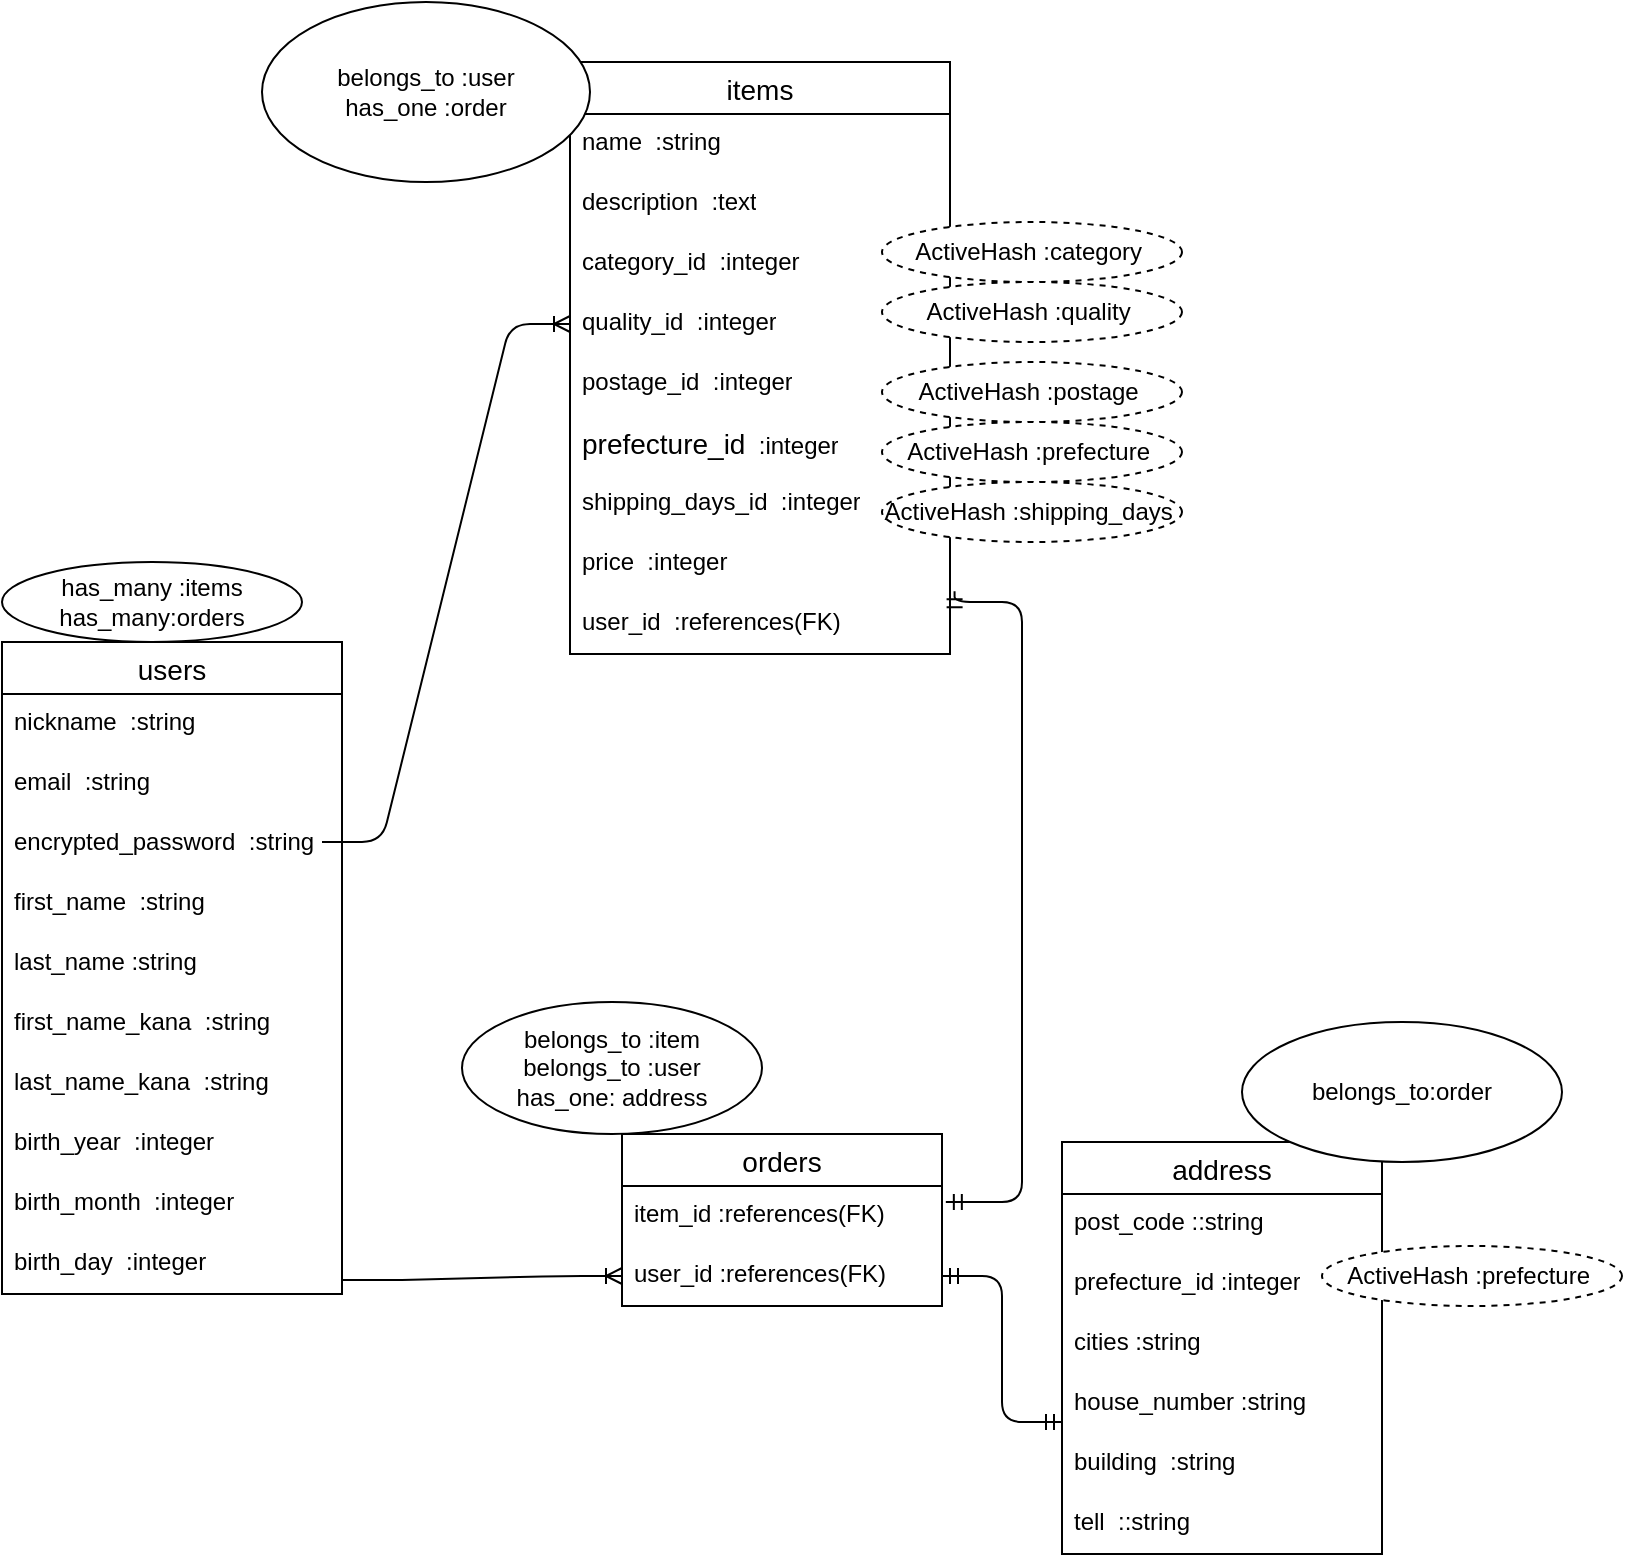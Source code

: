 <mxfile>
    <diagram id="yMOTbTTYsCbzUWAHQeHU" name="ページ1">
        <mxGraphModel dx="414" dy="349" grid="1" gridSize="10" guides="1" tooltips="1" connect="1" arrows="1" fold="1" page="1" pageScale="1" pageWidth="827" pageHeight="1169" math="0" shadow="0">
            <root>
                <mxCell id="0"/>
                <mxCell id="1" parent="0"/>
                <mxCell id="2" value="items" style="swimlane;fontStyle=0;childLayout=stackLayout;horizontal=1;startSize=26;horizontalStack=0;resizeParent=1;resizeParentMax=0;resizeLast=0;collapsible=1;marginBottom=0;align=center;fontSize=14;" parent="1" vertex="1">
                    <mxGeometry x="334" y="30" width="190" height="296" as="geometry"/>
                </mxCell>
                <mxCell id="3" value="name&amp;nbsp; :string" style="text;strokeColor=none;fillColor=none;spacingLeft=4;spacingRight=4;overflow=hidden;rotatable=0;points=[[0,0.5],[1,0.5]];portConstraint=eastwest;fontSize=12;whiteSpace=wrap;html=1;" parent="2" vertex="1">
                    <mxGeometry y="26" width="190" height="30" as="geometry"/>
                </mxCell>
                <mxCell id="14" value="description&amp;nbsp; :text" style="text;strokeColor=none;fillColor=none;spacingLeft=4;spacingRight=4;overflow=hidden;rotatable=0;points=[[0,0.5],[1,0.5]];portConstraint=eastwest;fontSize=12;whiteSpace=wrap;html=1;" parent="2" vertex="1">
                    <mxGeometry y="56" width="190" height="30" as="geometry"/>
                </mxCell>
                <mxCell id="16" value="category_id&amp;nbsp; :integer" style="text;strokeColor=none;fillColor=none;spacingLeft=4;spacingRight=4;overflow=hidden;rotatable=0;points=[[0,0.5],[1,0.5]];portConstraint=eastwest;fontSize=12;whiteSpace=wrap;html=1;" parent="2" vertex="1">
                    <mxGeometry y="86" width="190" height="30" as="geometry"/>
                </mxCell>
                <mxCell id="15" value="quality_id&amp;nbsp; :integer" style="text;strokeColor=none;fillColor=none;spacingLeft=4;spacingRight=4;overflow=hidden;rotatable=0;points=[[0,0.5],[1,0.5]];portConstraint=eastwest;fontSize=12;whiteSpace=wrap;html=1;" parent="2" vertex="1">
                    <mxGeometry y="116" width="190" height="30" as="geometry"/>
                </mxCell>
                <mxCell id="17" value="postage_id&amp;nbsp; :integer" style="text;strokeColor=none;fillColor=none;spacingLeft=4;spacingRight=4;overflow=hidden;rotatable=0;points=[[0,0.5],[1,0.5]];portConstraint=eastwest;fontSize=12;whiteSpace=wrap;html=1;" parent="2" vertex="1">
                    <mxGeometry y="146" width="190" height="30" as="geometry"/>
                </mxCell>
                <mxCell id="18" value="&lt;span style=&quot;color: rgb(0, 0, 0); font-size: 14px; text-align: center; text-wrap-mode: nowrap;&quot;&gt;prefecture_id&lt;/span&gt;&amp;nbsp; :integer" style="text;strokeColor=none;fillColor=none;spacingLeft=4;spacingRight=4;overflow=hidden;rotatable=0;points=[[0,0.5],[1,0.5]];portConstraint=eastwest;fontSize=12;whiteSpace=wrap;html=1;" parent="2" vertex="1">
                    <mxGeometry y="176" width="190" height="30" as="geometry"/>
                </mxCell>
                <mxCell id="19" value="shipping_days_id&amp;nbsp; :integer" style="text;strokeColor=none;fillColor=none;spacingLeft=4;spacingRight=4;overflow=hidden;rotatable=0;points=[[0,0.5],[1,0.5]];portConstraint=eastwest;fontSize=12;whiteSpace=wrap;html=1;" parent="2" vertex="1">
                    <mxGeometry y="206" width="190" height="30" as="geometry"/>
                </mxCell>
                <mxCell id="5" value="price&amp;nbsp; :integer" style="text;strokeColor=none;fillColor=none;spacingLeft=4;spacingRight=4;overflow=hidden;rotatable=0;points=[[0,0.5],[1,0.5]];portConstraint=eastwest;fontSize=12;whiteSpace=wrap;html=1;" parent="2" vertex="1">
                    <mxGeometry y="236" width="190" height="30" as="geometry"/>
                </mxCell>
                <mxCell id="31" value="user_id&amp;nbsp; :references(FK)&lt;pre data-end=&quot;527&quot; data-start=&quot;478&quot; class=&quot;overflow-visible!&quot;&gt;&lt;div class=&quot;contain-inline-size rounded-2xl relative bg-token-sidebar-surface-primary&quot;&gt;&lt;div class=&quot;sticky top-9&quot;&gt;&lt;div class=&quot;absolute end-0 bottom-0 flex h-9 items-center pe-2&quot;&gt;&lt;div class=&quot;bg-token-bg-elevated-secondary text-token-text-secondary flex items-center gap-4 rounded-sm px-2 font-sans text-xs&quot;&gt;&lt;button aria-label=&quot;コピーする&quot; class=&quot;flex gap-1 items-center select-none py-1&quot;&gt;&lt;svg class=&quot;icon-xs&quot; xmlns=&quot;http://www.w3.org/2000/svg&quot; fill=&quot;currentColor&quot; viewBox=&quot;0 0 20 20&quot; height=&quot;20&quot; width=&quot;20&quot;&gt;&lt;path d=&quot;M12.668 10.667C12.668 9.956 12.668 9.463 12.637 9.079C12.614 8.797 12.576 8.608 12.524 8.464L12.469 8.334C12.315 8.032 12.08 7.779 11.793 7.603L11.666 7.531C11.508 7.451 11.296 7.394 10.921 7.363C10.537 7.332 10.044 7.332 9.333 7.332H6.5C5.789 7.332 5.296 7.332 4.912 7.363C4.63 7.386 4.441 7.424 4.297 7.476L4.167 7.531C3.865 7.685 3.612 7.92 3.436 8.207L3.365 8.334C3.285 8.492 3.228 8.704 3.197 9.079C3.166 9.463 3.165 9.956 3.165 10.667V13.5C3.165 14.211 3.166 14.704 3.197 15.088C3.228 15.464 3.285 15.675 3.365 15.833L3.436 15.959C3.612 16.247 3.865 16.481 4.167 16.635L4.297 16.691C4.441 16.743 4.63 16.78 4.912 16.803C5.296 16.834 5.789 16.835 6.5 16.835H9.333C10.044 16.835 10.537 16.834 10.921 16.803C11.296 16.772 11.508 16.715 11.666 16.635L11.793 16.564C12.08 16.388 12.315 16.135 12.469 15.833L12.524 15.703C12.576 15.559 12.614 15.37 12.637 15.088C12.668 14.704 12.668 14.211 12.668 13.5V10.667ZM13.998 12.665C14.453 12.663 14.801 12.66 15.088 12.637C15.463 12.606 15.675 12.549 15.833 12.469L15.959 12.398C16.247 12.221 16.481 11.968 16.635 11.666L16.691 11.536C16.743 11.392 16.78 11.203 16.803 10.921C16.834 10.537 16.835 10.044 16.835 9.333V6.5C16.835 5.789 16.834 5.296 16.803 4.912C16.78 4.63 16.743 4.441 16.691 4.297L16.635 4.167C16.481 3.865 16.247 3.612 15.959 3.436L15.833 3.365C15.675 3.285 15.464 3.228 15.088 3.197C14.704 3.166 14.211 3.165 13.5 3.165H10.667C9.956 3.165 9.463 3.166 9.079 3.197C8.797 3.22 8.608 3.257 8.464 3.309L8.334 3.365C8.032 3.519 7.779 3.753 7.603 4.041L7.531 4.167C7.451 4.325 7.394 4.537 7.363 4.912C7.34 5.199 7.336 5.547 7.334 6.002H9.333C10.022 6.002 10.579 6.001 11.029 6.038C11.487 6.076 11.894 6.155 12.271 6.347L12.488 6.469C12.984 6.773 13.388 7.209 13.653 7.729L13.72 7.872C13.864 8.209 13.929 8.57 13.962 8.971C13.999 9.421 13.998 9.978 13.998 10.667V12.665ZM18.165 9.333C18.165 10.022 18.166 10.579 18.129 11.029C18.096 11.43 18.031 11.791 17.887 12.128L17.82 12.271C17.555 12.791 17.151 13.227 16.655 13.531L16.436 13.653C16.06 13.845 15.654 13.925 15.196 13.962C14.859 13.989 14.462 13.993 13.995 13.995C13.993 14.462 13.989 14.859 13.962 15.196C13.929 15.597 13.864 15.958 13.72 16.294L13.653 16.436C13.388 16.958 12.984 17.394 12.488 17.698L12.271 17.82C11.894 18.012 11.487 18.091 11.029 18.129C10.579 18.166 10.022 18.165 9.333 18.165H6.5C5.811 18.165 5.254 18.166 4.804 18.129C4.403 18.096 4.042 18.031 3.706 17.887L3.563 17.82C3.042 17.555 2.606 17.151 2.302 16.655L2.18 16.436C1.988 16.06 1.909 15.654 1.871 15.196C1.834 14.746 1.835 14.189 1.835 13.5V10.667C1.835 9.978 1.834 9.421 1.871 8.971C1.909 8.513 1.988 8.106 2.18 7.729L2.302 7.512C2.606 7.016 3.042 6.612 3.563 6.347L3.706 6.28C4.042 6.136 4.403 6.071 4.804 6.038C5.141 6.011 5.537 6.006 6.004 6.004C6.006 5.537 6.011 5.141 6.038 4.804C6.075 4.346 6.155 3.94 6.347 3.563L6.469 3.345C6.773 2.849 7.209 2.445 7.729 2.18L7.872 2.113C8.209 1.969 8.57 1.904 8.971 1.871C9.421 1.834 9.978 1.835 10.667 1.835H13.5C14.189 1.835 14.746 1.834 15.196 1.871C15.654 1.909 16.06 1.988 16.436 2.18L16.655 2.302C17.151 2.606 17.555 3.042 17.82 3.563L17.887 3.706C18.031 4.042 18.096 4.403 18.129 4.804C18.166 5.254 18.165 5.811 18.165 6.5V9.333Z&quot;&gt;&lt;/path&gt;&lt;/svg&gt;コピーする&lt;/button&gt;&lt;span data-state=&quot;closed&quot; class=&quot;&quot;&gt;&lt;button class=&quot;flex items-center gap-1 py-1 select-none&quot;&gt;&lt;svg class=&quot;icon-xs&quot; xmlns=&quot;http://www.w3.org/2000/svg&quot; fill=&quot;currentColor&quot; viewBox=&quot;0 0 20 20&quot; height=&quot;20&quot; width=&quot;20&quot;&gt;&lt;path d=&quot;M12.03 4.113C13.441 2.703 15.727 2.703 17.138 4.113C18.547 5.524 18.548 7.811 17.138 9.221L10.846 15.512C10.522 15.835 10.287 16.072 10.055 16.263L9.82 16.439C9.615 16.579 9.398 16.7 9.171 16.8L8.941 16.892C8.76 16.958 8.572 17.007 8.355 17.052L7.591 17.186L5.197 17.586C5.055 17.61 4.903 17.636 4.774 17.645C4.676 17.653 4.542 17.655 4.396 17.62L4.247 17.57C4.024 17.475 3.841 17.307 3.726 17.096L3.68 17.003C3.593 16.801 3.596 16.607 3.605 16.476C3.615 16.347 3.64 16.196 3.664 16.054L4.063 13.66C4.164 13.058 4.225 12.673 4.358 12.31L4.451 12.079C4.551 11.852 4.672 11.635 4.812 11.43L4.987 11.195C5.178 10.963 5.415 10.728 5.738 10.404L12.03 4.113ZM6.679 11.345C6.329 11.694 6.145 11.88 6.02 12.033L5.909 12.18C5.816 12.316 5.735 12.462 5.669 12.613L5.607 12.767C5.527 12.987 5.483 13.229 5.375 13.879L4.977 16.273L4.976 16.274H4.979L7.372 15.875L8.089 15.749C8.258 15.715 8.373 15.684 8.483 15.644L8.637 15.581C8.788 15.515 8.934 15.434 9.07 15.341L9.217 15.23C9.37 15.105 9.556 14.921 9.905 14.571L14.893 9.583L11.666 6.357L6.679 11.345ZM16.196 5.054C15.305 4.163 13.862 4.163 12.971 5.054L12.607 5.416L15.833 8.643L16.196 8.279C17.087 7.388 17.087 5.945 16.196 5.054Z&quot;&gt;&lt;/path&gt;&lt;path d=&quot;M4.583 1.783C4.726 1.783 4.849 1.884 4.877 2.024C4.994 2.609 5.224 3.116 5.584 3.504C5.941 3.889 6.443 4.172 7.133 4.287C7.277 4.311 7.383 4.437 7.383 4.583C7.383 4.729 7.277 4.855 7.133 4.879C6.442 4.994 5.941 5.277 5.584 5.662C5.269 6.001 5.054 6.433 4.927 6.927L4.877 7.142C4.849 7.282 4.726 7.383 4.583 7.383C4.44 7.383 4.317 7.282 4.289 7.142C4.172 6.557 3.942 6.05 3.582 5.662C3.225 5.278 2.723 4.994 2.033 4.879C1.889 4.854 1.783 4.729 1.783 4.583C1.783 4.437 1.889 4.311 2.033 4.287C2.724 4.172 3.225 3.889 3.582 3.504C3.942 3.116 4.172 2.609 4.289 2.024L4.304 1.974C4.348 1.861 4.458 1.783 4.583 1.783Z&quot;&gt;&lt;/path&gt;&lt;/svg&gt;編集する&lt;/button&gt;&lt;/span&gt;&lt;/div&gt;&lt;/div&gt;&lt;/div&gt;&lt;div dir=&quot;ltr&quot; class=&quot;overflow-y-auto p-4&quot;&gt;&lt;/div&gt;&lt;/div&gt;&lt;/pre&gt;" style="text;strokeColor=none;fillColor=none;spacingLeft=4;spacingRight=4;overflow=hidden;rotatable=0;points=[[0,0.5],[1,0.5]];portConstraint=eastwest;fontSize=12;whiteSpace=wrap;html=1;" parent="2" vertex="1">
                    <mxGeometry y="266" width="190" height="30" as="geometry"/>
                </mxCell>
                <mxCell id="6" value="users" style="swimlane;fontStyle=0;childLayout=stackLayout;horizontal=1;startSize=26;horizontalStack=0;resizeParent=1;resizeParentMax=0;resizeLast=0;collapsible=1;marginBottom=0;align=center;fontSize=14;" parent="1" vertex="1">
                    <mxGeometry x="50" y="320" width="170" height="326" as="geometry"/>
                </mxCell>
                <mxCell id="7" value="nickname&amp;nbsp; :string&lt;span style=&quot;white-space: pre;&quot;&gt;&#x9;&lt;/span&gt;" style="text;strokeColor=none;fillColor=none;spacingLeft=4;spacingRight=4;overflow=hidden;rotatable=0;points=[[0,0.5],[1,0.5]];portConstraint=eastwest;fontSize=12;whiteSpace=wrap;html=1;" parent="6" vertex="1">
                    <mxGeometry y="26" width="170" height="30" as="geometry"/>
                </mxCell>
                <mxCell id="8" value="email&amp;nbsp; :string" style="text;strokeColor=none;fillColor=none;spacingLeft=4;spacingRight=4;overflow=hidden;rotatable=0;points=[[0,0.5],[1,0.5]];portConstraint=eastwest;fontSize=12;whiteSpace=wrap;html=1;" parent="6" vertex="1">
                    <mxGeometry y="56" width="170" height="30" as="geometry"/>
                </mxCell>
                <mxCell id="10" value="encrypted_password&amp;nbsp; :string" style="text;strokeColor=none;fillColor=none;spacingLeft=4;spacingRight=4;overflow=hidden;rotatable=0;points=[[0,0.5],[1,0.5]];portConstraint=eastwest;fontSize=12;whiteSpace=wrap;html=1;" parent="6" vertex="1">
                    <mxGeometry y="86" width="170" height="30" as="geometry"/>
                </mxCell>
                <mxCell id="12" value="first_name&amp;nbsp; :string" style="text;strokeColor=none;fillColor=none;spacingLeft=4;spacingRight=4;overflow=hidden;rotatable=0;points=[[0,0.5],[1,0.5]];portConstraint=eastwest;fontSize=12;whiteSpace=wrap;html=1;" parent="6" vertex="1">
                    <mxGeometry y="116" width="170" height="30" as="geometry"/>
                </mxCell>
                <mxCell id="58" value="last_name :string" style="text;strokeColor=none;fillColor=none;spacingLeft=4;spacingRight=4;overflow=hidden;rotatable=0;points=[[0,0.5],[1,0.5]];portConstraint=eastwest;fontSize=12;whiteSpace=wrap;html=1;" vertex="1" parent="6">
                    <mxGeometry y="146" width="170" height="30" as="geometry"/>
                </mxCell>
                <mxCell id="11" value="first_name_kana&amp;nbsp; :string" style="text;strokeColor=none;fillColor=none;spacingLeft=4;spacingRight=4;overflow=hidden;rotatable=0;points=[[0,0.5],[1,0.5]];portConstraint=eastwest;fontSize=12;whiteSpace=wrap;html=1;" parent="6" vertex="1">
                    <mxGeometry y="176" width="170" height="30" as="geometry"/>
                </mxCell>
                <mxCell id="59" value="last_name_kana&amp;nbsp; :string" style="text;strokeColor=none;fillColor=none;spacingLeft=4;spacingRight=4;overflow=hidden;rotatable=0;points=[[0,0.5],[1,0.5]];portConstraint=eastwest;fontSize=12;whiteSpace=wrap;html=1;" vertex="1" parent="6">
                    <mxGeometry y="206" width="170" height="30" as="geometry"/>
                </mxCell>
                <mxCell id="13" value="birth_year&amp;nbsp; :integer" style="text;strokeColor=none;fillColor=none;spacingLeft=4;spacingRight=4;overflow=hidden;rotatable=0;points=[[0,0.5],[1,0.5]];portConstraint=eastwest;fontSize=12;whiteSpace=wrap;html=1;" parent="6" vertex="1">
                    <mxGeometry y="236" width="170" height="30" as="geometry"/>
                </mxCell>
                <mxCell id="60" value="&lt;span style=&quot;color: rgb(0, 0, 0);&quot;&gt;birth_month&amp;nbsp; :integer&lt;/span&gt;" style="text;strokeColor=none;fillColor=none;spacingLeft=4;spacingRight=4;overflow=hidden;rotatable=0;points=[[0,0.5],[1,0.5]];portConstraint=eastwest;fontSize=12;whiteSpace=wrap;html=1;" vertex="1" parent="6">
                    <mxGeometry y="266" width="170" height="30" as="geometry"/>
                </mxCell>
                <mxCell id="61" value="&lt;span style=&quot;color: rgb(0, 0, 0);&quot;&gt;birth_day&amp;nbsp; :integer&lt;/span&gt;" style="text;strokeColor=none;fillColor=none;spacingLeft=4;spacingRight=4;overflow=hidden;rotatable=0;points=[[0,0.5],[1,0.5]];portConstraint=eastwest;fontSize=12;whiteSpace=wrap;html=1;" vertex="1" parent="6">
                    <mxGeometry y="296" width="170" height="30" as="geometry"/>
                </mxCell>
                <mxCell id="29" value="" style="edgeStyle=entityRelationEdgeStyle;fontSize=12;html=1;endArrow=ERoneToMany;entryX=0;entryY=0.5;entryDx=0;entryDy=0;" parent="1" target="15" edge="1">
                    <mxGeometry width="100" height="100" relative="1" as="geometry">
                        <mxPoint x="210" y="420" as="sourcePoint"/>
                        <mxPoint x="300" y="210" as="targetPoint"/>
                    </mxGeometry>
                </mxCell>
                <mxCell id="35" value="has_many :items&lt;br&gt;has_many:orders" style="ellipse;whiteSpace=wrap;html=1;align=center;" parent="1" vertex="1">
                    <mxGeometry x="50" y="280" width="150" height="40" as="geometry"/>
                </mxCell>
                <mxCell id="38" value="belongs_to :user&lt;br&gt;has_one :order" style="ellipse;whiteSpace=wrap;html=1;align=center;" parent="1" vertex="1">
                    <mxGeometry x="180" width="164" height="90" as="geometry"/>
                </mxCell>
                <mxCell id="40" value="address" style="swimlane;fontStyle=0;childLayout=stackLayout;horizontal=1;startSize=26;horizontalStack=0;resizeParent=1;resizeParentMax=0;resizeLast=0;collapsible=1;marginBottom=0;align=center;fontSize=14;" parent="1" vertex="1">
                    <mxGeometry x="580" y="570" width="160" height="206" as="geometry"/>
                </mxCell>
                <mxCell id="44" value="post_code&amp;nbsp;&lt;span style=&quot;color: rgb(0, 0, 0);&quot;&gt;:&lt;/span&gt;&lt;span style=&quot;color: rgb(0, 0, 0);&quot;&gt;:string&lt;/span&gt;" style="text;strokeColor=none;fillColor=none;spacingLeft=4;spacingRight=4;overflow=hidden;rotatable=0;points=[[0,0.5],[1,0.5]];portConstraint=eastwest;fontSize=12;whiteSpace=wrap;html=1;" parent="40" vertex="1">
                    <mxGeometry y="26" width="160" height="30" as="geometry"/>
                </mxCell>
                <mxCell id="45" value="prefecture_id&amp;nbsp;&lt;span style=&quot;color: rgb(0, 0, 0);&quot;&gt;:integer&lt;/span&gt;" style="text;strokeColor=none;fillColor=none;spacingLeft=4;spacingRight=4;overflow=hidden;rotatable=0;points=[[0,0.5],[1,0.5]];portConstraint=eastwest;fontSize=12;whiteSpace=wrap;html=1;" parent="40" vertex="1">
                    <mxGeometry y="56" width="160" height="30" as="geometry"/>
                </mxCell>
                <mxCell id="47" value="cities :string" style="text;strokeColor=none;fillColor=none;spacingLeft=4;spacingRight=4;overflow=hidden;rotatable=0;points=[[0,0.5],[1,0.5]];portConstraint=eastwest;fontSize=12;whiteSpace=wrap;html=1;" parent="40" vertex="1">
                    <mxGeometry y="86" width="160" height="30" as="geometry"/>
                </mxCell>
                <mxCell id="46" value="house_number :string" style="text;strokeColor=none;fillColor=none;spacingLeft=4;spacingRight=4;overflow=hidden;rotatable=0;points=[[0,0.5],[1,0.5]];portConstraint=eastwest;fontSize=12;whiteSpace=wrap;html=1;" parent="40" vertex="1">
                    <mxGeometry y="116" width="160" height="30" as="geometry"/>
                </mxCell>
                <mxCell id="48" value="building&amp;nbsp;&amp;nbsp;&lt;span style=&quot;color: rgb(0, 0, 0);&quot;&gt;:string&lt;/span&gt;" style="text;strokeColor=none;fillColor=none;spacingLeft=4;spacingRight=4;overflow=hidden;rotatable=0;points=[[0,0.5],[1,0.5]];portConstraint=eastwest;fontSize=12;whiteSpace=wrap;html=1;" parent="40" vertex="1">
                    <mxGeometry y="146" width="160" height="30" as="geometry"/>
                </mxCell>
                <mxCell id="49" value="tell&amp;nbsp; :&lt;span style=&quot;color: rgb(0, 0, 0);&quot;&gt;:string&lt;/span&gt;" style="text;strokeColor=none;fillColor=none;spacingLeft=4;spacingRight=4;overflow=hidden;rotatable=0;points=[[0,0.5],[1,0.5]];portConstraint=eastwest;fontSize=12;whiteSpace=wrap;html=1;" parent="40" vertex="1">
                    <mxGeometry y="176" width="160" height="30" as="geometry"/>
                </mxCell>
                <mxCell id="51" value="" style="edgeStyle=orthogonalEdgeStyle;fontSize=12;html=1;endArrow=ERmandOne;startArrow=ERmandOne;exitX=1.012;exitY=0.268;exitDx=0;exitDy=0;exitPerimeter=0;entryX=1.012;entryY=-0.045;entryDx=0;entryDy=0;entryPerimeter=0;" parent="1" edge="1" target="31" source="54">
                    <mxGeometry width="100" height="100" relative="1" as="geometry">
                        <mxPoint x="524" y="554.88" as="sourcePoint"/>
                        <mxPoint x="554" y="300" as="targetPoint"/>
                        <Array as="points">
                            <mxPoint x="560" y="600"/>
                            <mxPoint x="560" y="300"/>
                            <mxPoint x="526" y="300"/>
                        </Array>
                    </mxGeometry>
                </mxCell>
                <mxCell id="52" value="belongs_to :item&lt;br&gt;belongs_to :user&lt;br&gt;&lt;div&gt;&lt;span style=&quot;color: rgb(0, 0, 0);&quot;&gt;has_one: address&lt;/span&gt;&lt;/div&gt;" style="ellipse;whiteSpace=wrap;html=1;align=center;" parent="1" vertex="1">
                    <mxGeometry x="280" y="500" width="150" height="66" as="geometry"/>
                </mxCell>
                <mxCell id="53" value="orders" style="swimlane;fontStyle=0;childLayout=stackLayout;horizontal=1;startSize=26;horizontalStack=0;resizeParent=1;resizeParentMax=0;resizeLast=0;collapsible=1;marginBottom=0;align=center;fontSize=14;" vertex="1" parent="1">
                    <mxGeometry x="360" y="566" width="160" height="86" as="geometry"/>
                </mxCell>
                <mxCell id="54" value="&lt;span style=&quot;color: rgb(0, 0, 0);&quot;&gt;item_id :&lt;/span&gt;&lt;span style=&quot;color: rgb(0, 0, 0);&quot;&gt;references(FK)&lt;/span&gt;" style="text;strokeColor=none;fillColor=none;spacingLeft=4;spacingRight=4;overflow=hidden;rotatable=0;points=[[0,0.5],[1,0.5]];portConstraint=eastwest;fontSize=12;whiteSpace=wrap;html=1;" vertex="1" parent="53">
                    <mxGeometry y="26" width="160" height="30" as="geometry"/>
                </mxCell>
                <mxCell id="88" value="user_id :&lt;span style=&quot;color: rgb(0, 0, 0);&quot;&gt;references(FK)&lt;/span&gt;" style="text;strokeColor=none;fillColor=none;spacingLeft=4;spacingRight=4;overflow=hidden;rotatable=0;points=[[0,0.5],[1,0.5]];portConstraint=eastwest;fontSize=12;whiteSpace=wrap;html=1;" vertex="1" parent="53">
                    <mxGeometry y="56" width="160" height="30" as="geometry"/>
                </mxCell>
                <mxCell id="92" value="belongs_to:order" style="ellipse;whiteSpace=wrap;html=1;align=center;" vertex="1" parent="1">
                    <mxGeometry x="670" y="510" width="160" height="70" as="geometry"/>
                </mxCell>
                <mxCell id="94" value="" style="edgeStyle=entityRelationEdgeStyle;fontSize=12;html=1;endArrow=ERoneToMany;entryX=0;entryY=0.5;entryDx=0;entryDy=0;" edge="1" parent="1" target="88">
                    <mxGeometry width="100" height="100" relative="1" as="geometry">
                        <mxPoint x="220" y="639" as="sourcePoint"/>
                        <mxPoint x="344" y="380" as="targetPoint"/>
                    </mxGeometry>
                </mxCell>
                <mxCell id="104" value="ActiveHash :&lt;span style=&quot;color: rgb(0, 0, 0); text-align: left;&quot;&gt;category&lt;/span&gt;&amp;nbsp;" style="ellipse;whiteSpace=wrap;html=1;align=center;dashed=1;" vertex="1" parent="1">
                    <mxGeometry x="490" y="110" width="150" height="30" as="geometry"/>
                </mxCell>
                <mxCell id="89" value="" style="edgeStyle=entityRelationEdgeStyle;fontSize=12;html=1;endArrow=ERmandOne;startArrow=ERmandOne;exitX=1;exitY=0.5;exitDx=0;exitDy=0;" edge="1" parent="1" source="88">
                    <mxGeometry width="100" height="100" relative="1" as="geometry">
                        <mxPoint x="520" y="667" as="sourcePoint"/>
                        <mxPoint x="580" y="710" as="targetPoint"/>
                    </mxGeometry>
                </mxCell>
                <mxCell id="106" value="&lt;div style=&quot;text-align: left;&quot;&gt;&lt;span style=&quot;background-color: transparent;&quot;&gt;ActiveHash :quality&lt;/span&gt;&lt;span style=&quot;background-color: transparent;&quot;&gt;&amp;nbsp;&lt;/span&gt;&lt;/div&gt;" style="ellipse;whiteSpace=wrap;html=1;align=center;dashed=1;" vertex="1" parent="1">
                    <mxGeometry x="490" y="140" width="150" height="30" as="geometry"/>
                </mxCell>
                <mxCell id="107" value="&lt;div style=&quot;text-align: left;&quot;&gt;&lt;span style=&quot;background-color: transparent;&quot;&gt;ActiveHash :postage&lt;/span&gt;&lt;span style=&quot;background-color: transparent;&quot;&gt;&amp;nbsp;&lt;/span&gt;&lt;/div&gt;" style="ellipse;whiteSpace=wrap;html=1;align=center;dashed=1;" vertex="1" parent="1">
                    <mxGeometry x="490" y="180" width="150" height="30" as="geometry"/>
                </mxCell>
                <mxCell id="108" value="&lt;div style=&quot;text-align: left;&quot;&gt;&lt;span style=&quot;background-color: transparent;&quot;&gt;ActiveHash :prefecture&lt;/span&gt;&lt;span style=&quot;background-color: transparent;&quot;&gt;&amp;nbsp;&lt;/span&gt;&lt;/div&gt;" style="ellipse;whiteSpace=wrap;html=1;align=center;dashed=1;" vertex="1" parent="1">
                    <mxGeometry x="490" y="210" width="150" height="30" as="geometry"/>
                </mxCell>
                <mxCell id="109" value="&lt;div style=&quot;text-align: left;&quot;&gt;&lt;span style=&quot;background-color: transparent;&quot;&gt;ActiveHash :shipping_days&lt;/span&gt;&lt;span style=&quot;background-color: transparent;&quot;&gt;&amp;nbsp;&lt;/span&gt;&lt;/div&gt;" style="ellipse;whiteSpace=wrap;html=1;align=center;dashed=1;" vertex="1" parent="1">
                    <mxGeometry x="490" y="240" width="150" height="30" as="geometry"/>
                </mxCell>
                <mxCell id="110" value="&lt;div style=&quot;text-align: left;&quot;&gt;&lt;span style=&quot;background-color: transparent;&quot;&gt;ActiveHash :prefecture&lt;/span&gt;&lt;span style=&quot;background-color: transparent;&quot;&gt;&amp;nbsp;&lt;/span&gt;&lt;/div&gt;" style="ellipse;whiteSpace=wrap;html=1;align=center;dashed=1;" vertex="1" parent="1">
                    <mxGeometry x="710" y="622" width="150" height="30" as="geometry"/>
                </mxCell>
            </root>
        </mxGraphModel>
    </diagram>
</mxfile>
